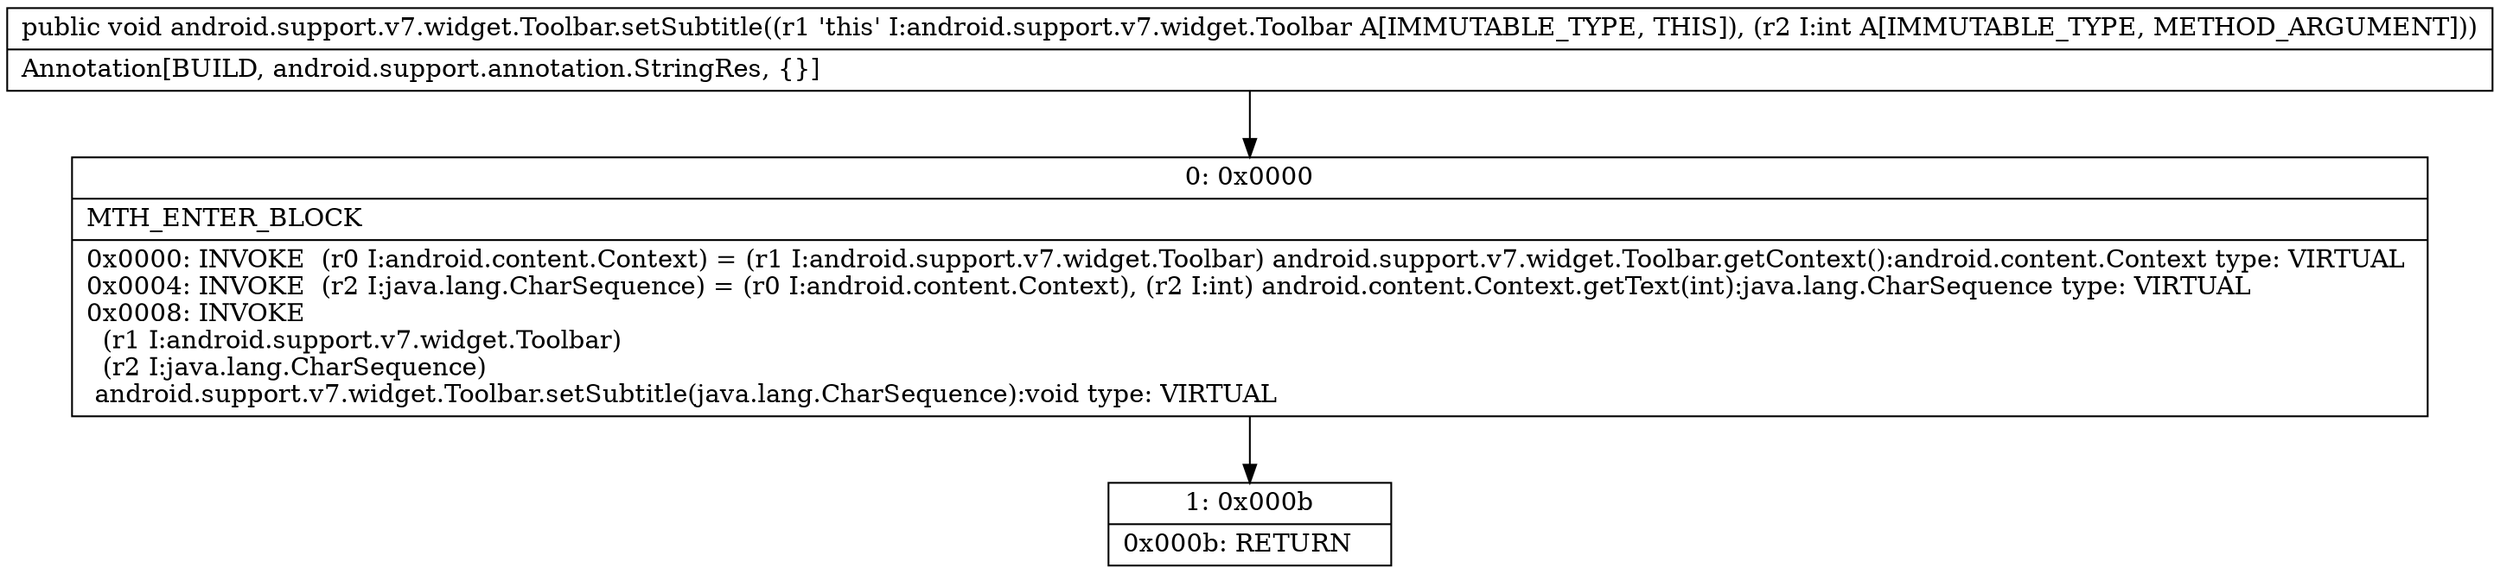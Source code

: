 digraph "CFG forandroid.support.v7.widget.Toolbar.setSubtitle(I)V" {
Node_0 [shape=record,label="{0\:\ 0x0000|MTH_ENTER_BLOCK\l|0x0000: INVOKE  (r0 I:android.content.Context) = (r1 I:android.support.v7.widget.Toolbar) android.support.v7.widget.Toolbar.getContext():android.content.Context type: VIRTUAL \l0x0004: INVOKE  (r2 I:java.lang.CharSequence) = (r0 I:android.content.Context), (r2 I:int) android.content.Context.getText(int):java.lang.CharSequence type: VIRTUAL \l0x0008: INVOKE  \l  (r1 I:android.support.v7.widget.Toolbar)\l  (r2 I:java.lang.CharSequence)\l android.support.v7.widget.Toolbar.setSubtitle(java.lang.CharSequence):void type: VIRTUAL \l}"];
Node_1 [shape=record,label="{1\:\ 0x000b|0x000b: RETURN   \l}"];
MethodNode[shape=record,label="{public void android.support.v7.widget.Toolbar.setSubtitle((r1 'this' I:android.support.v7.widget.Toolbar A[IMMUTABLE_TYPE, THIS]), (r2 I:int A[IMMUTABLE_TYPE, METHOD_ARGUMENT]))  | Annotation[BUILD, android.support.annotation.StringRes, \{\}]\l}"];
MethodNode -> Node_0;
Node_0 -> Node_1;
}

